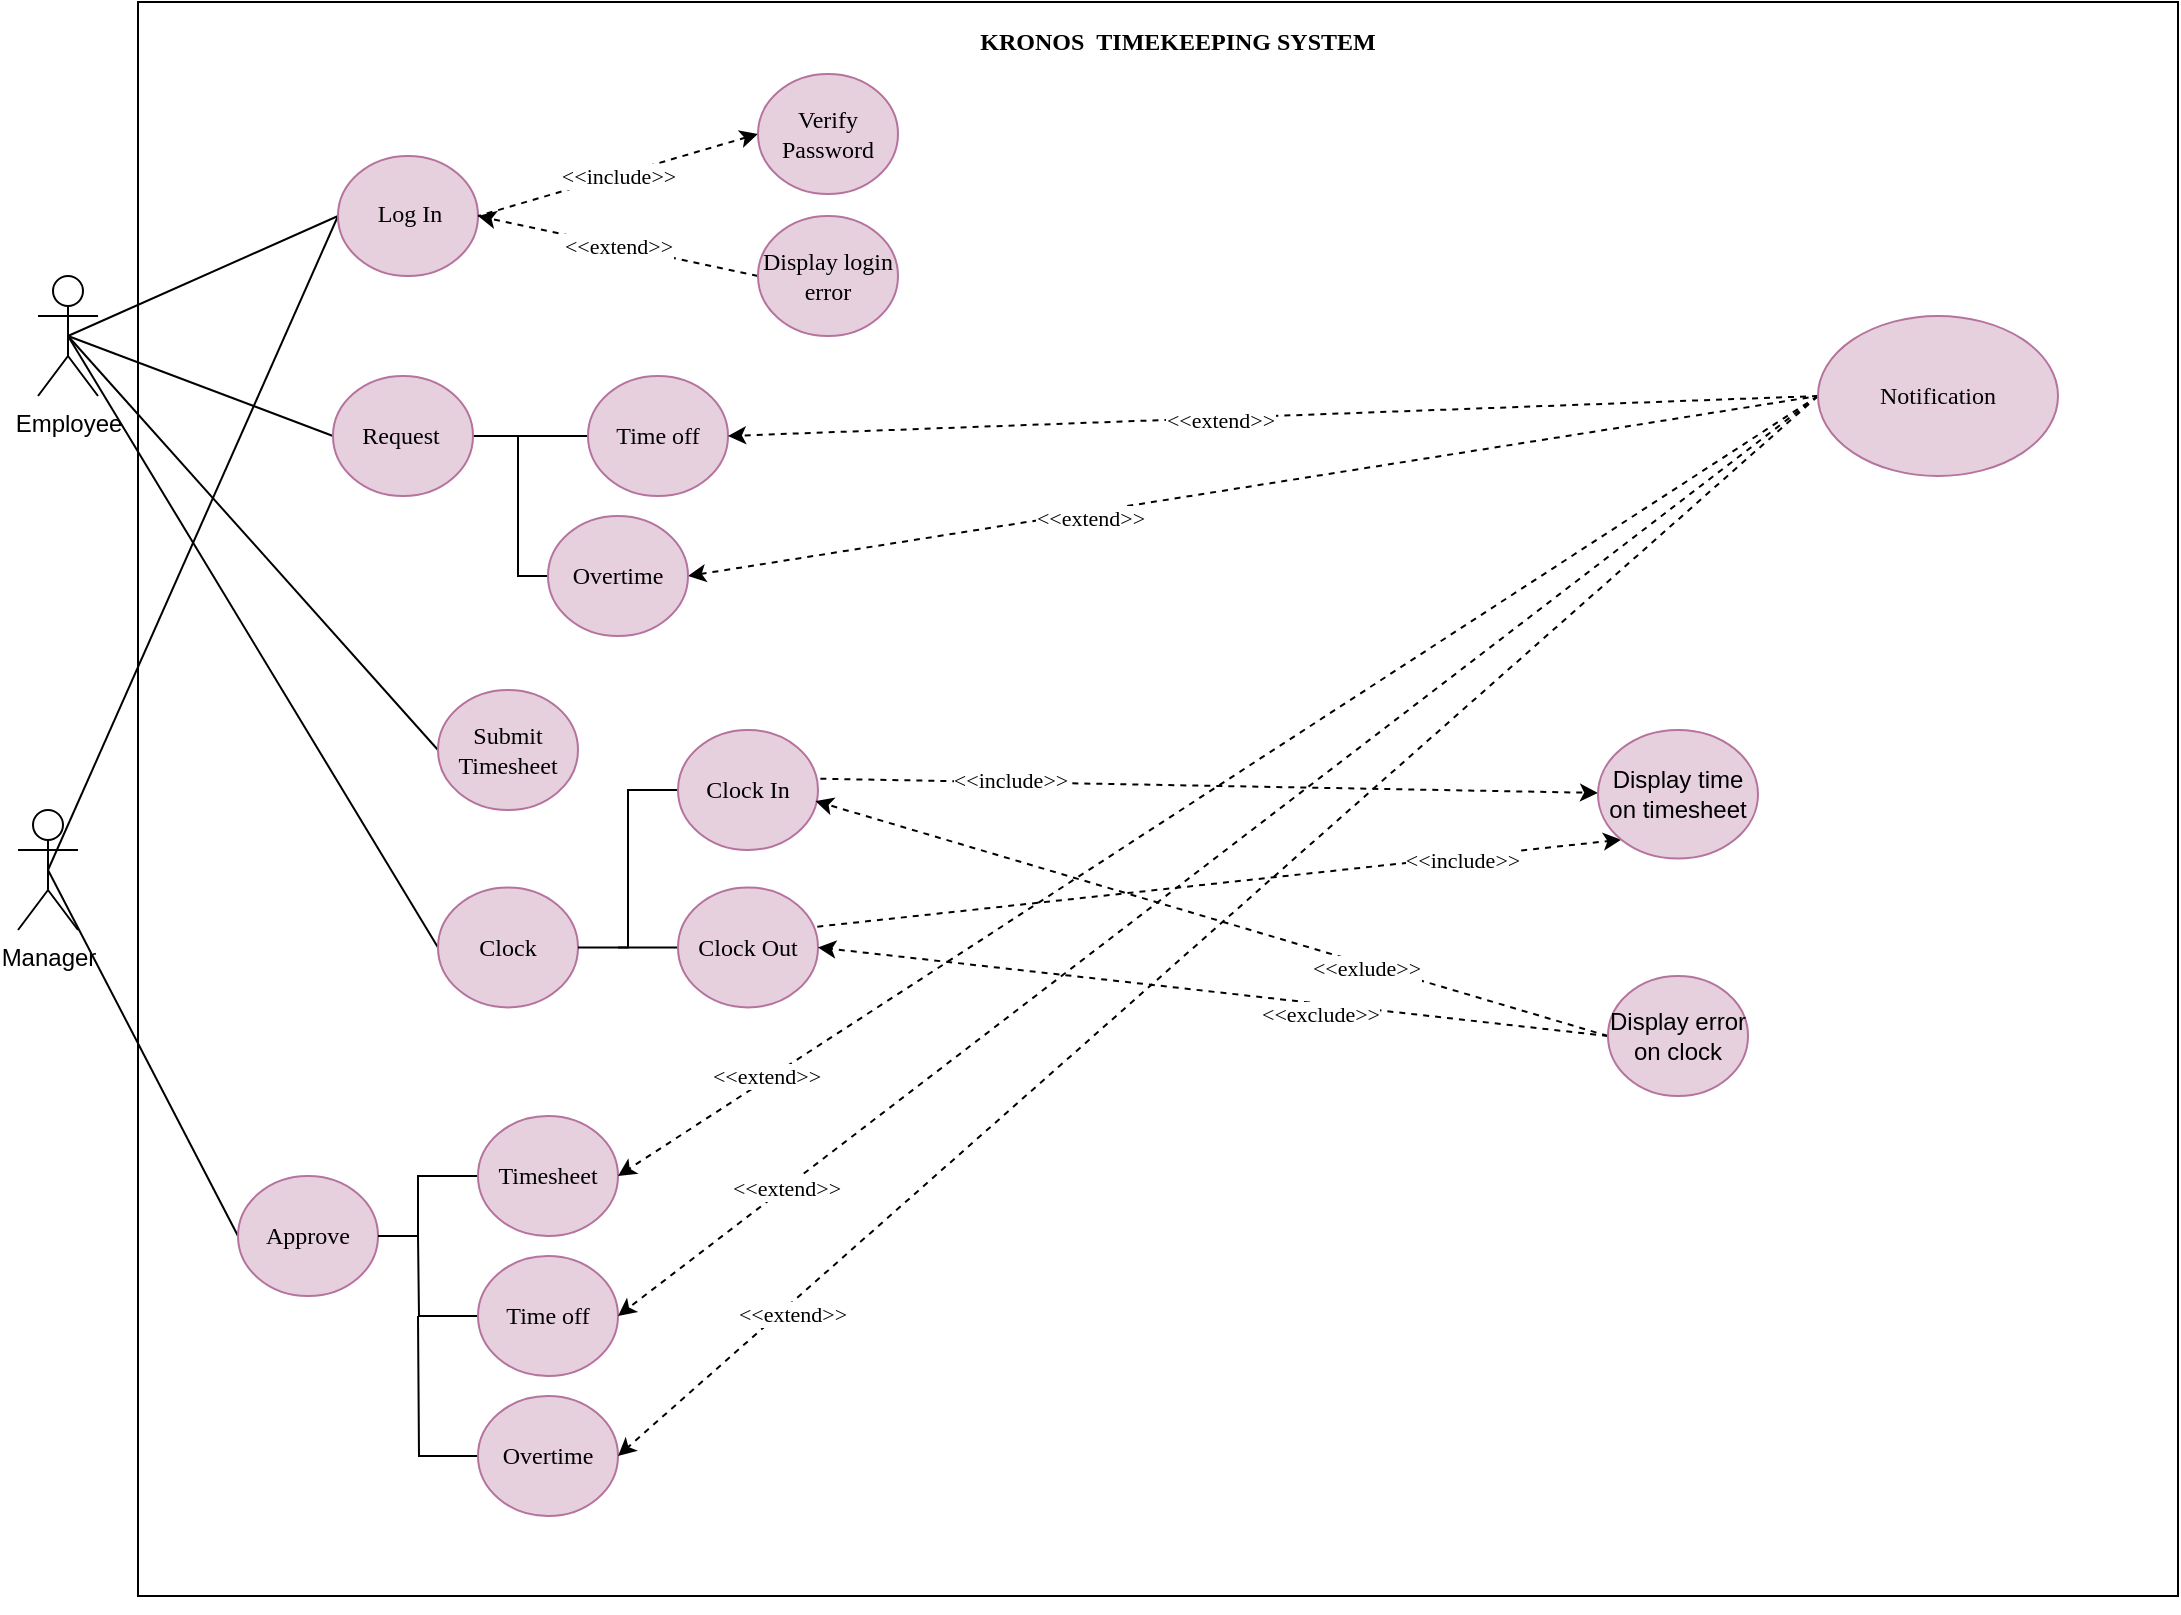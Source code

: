 <mxfile version="13.7.4" type="github">
  <diagram name="Use Case Diagram - Kronos" id="e7e014a7-5840-1c2e-5031-d8a46d1fe8dd">
    <mxGraphModel dx="1351" dy="1787" grid="1" gridSize="10" guides="1" tooltips="1" connect="1" arrows="1" fold="1" page="1" pageScale="1" pageWidth="1169" pageHeight="826" background="#ffffff" math="0" shadow="0">
      <root>
        <mxCell id="0" />
        <mxCell id="1" parent="0" />
        <mxCell id="o9tcD4hmygBaCGeAGvL4-127" value="" style="rounded=0;whiteSpace=wrap;html=1;strokeColor=#000000;fillColor=#FFFFFF;fontFamily=Garamond;" vertex="1" parent="1">
          <mxGeometry x="90" y="-820" width="1020" height="797" as="geometry" />
        </mxCell>
        <mxCell id="o9tcD4hmygBaCGeAGvL4-79" style="edgeStyle=none;rounded=0;orthogonalLoop=1;jettySize=auto;html=1;exitX=0.5;exitY=0.5;exitDx=0;exitDy=0;exitPerimeter=0;entryX=0;entryY=0.5;entryDx=0;entryDy=0;endArrow=none;endFill=0;strokeColor=#000000;" edge="1" parent="1" source="o9tcD4hmygBaCGeAGvL4-42" target="o9tcD4hmygBaCGeAGvL4-47">
          <mxGeometry relative="1" as="geometry" />
        </mxCell>
        <mxCell id="o9tcD4hmygBaCGeAGvL4-42" value="Employee" style="shape=umlActor;verticalLabelPosition=bottom;verticalAlign=top;html=1;outlineConnect=0;" vertex="1" parent="1">
          <mxGeometry x="40" y="-683" width="30" height="60" as="geometry" />
        </mxCell>
        <mxCell id="o9tcD4hmygBaCGeAGvL4-43" value="Manager" style="shape=umlActor;verticalLabelPosition=bottom;verticalAlign=top;html=1;outlineConnect=0;" vertex="1" parent="1">
          <mxGeometry x="30" y="-416.0" width="30" height="60" as="geometry" />
        </mxCell>
        <mxCell id="o9tcD4hmygBaCGeAGvL4-80" style="edgeStyle=none;rounded=0;orthogonalLoop=1;jettySize=auto;html=1;exitX=0;exitY=0.5;exitDx=0;exitDy=0;endArrow=none;endFill=0;strokeColor=#000000;entryX=0.5;entryY=0.5;entryDx=0;entryDy=0;entryPerimeter=0;" edge="1" parent="1" source="o9tcD4hmygBaCGeAGvL4-46" target="o9tcD4hmygBaCGeAGvL4-42">
          <mxGeometry relative="1" as="geometry">
            <mxPoint x="120" y="-343" as="targetPoint" />
          </mxGeometry>
        </mxCell>
        <mxCell id="o9tcD4hmygBaCGeAGvL4-83" style="edgeStyle=none;rounded=0;orthogonalLoop=1;jettySize=auto;html=1;exitX=0;exitY=0.5;exitDx=0;exitDy=0;entryX=0.5;entryY=0.5;entryDx=0;entryDy=0;entryPerimeter=0;endArrow=none;endFill=0;strokeColor=#000000;" edge="1" parent="1" source="o9tcD4hmygBaCGeAGvL4-46" target="o9tcD4hmygBaCGeAGvL4-43">
          <mxGeometry relative="1" as="geometry" />
        </mxCell>
        <mxCell id="o9tcD4hmygBaCGeAGvL4-46" value="" style="ellipse;whiteSpace=wrap;html=1;strokeColor=#B5739D;fillColor=#E6D0DE;" vertex="1" parent="1">
          <mxGeometry x="190" y="-743" width="70" height="60" as="geometry" />
        </mxCell>
        <mxCell id="o9tcD4hmygBaCGeAGvL4-129" style="edgeStyle=orthogonalEdgeStyle;rounded=0;orthogonalLoop=1;jettySize=auto;html=1;exitX=1;exitY=0.5;exitDx=0;exitDy=0;entryX=0;entryY=0.5;entryDx=0;entryDy=0;startArrow=none;startFill=0;endArrow=none;endFill=0;strokeColor=#000000;fontFamily=Garamond;" edge="1" parent="1" source="o9tcD4hmygBaCGeAGvL4-47" target="o9tcD4hmygBaCGeAGvL4-48">
          <mxGeometry relative="1" as="geometry" />
        </mxCell>
        <mxCell id="o9tcD4hmygBaCGeAGvL4-47" value="&lt;font face=&quot;Garamond&quot;&gt;Request&amp;nbsp;&lt;/font&gt;" style="ellipse;whiteSpace=wrap;html=1;strokeColor=#B5739D;fillColor=#E6D0DE;" vertex="1" parent="1">
          <mxGeometry x="187.5" y="-633" width="70" height="60" as="geometry" />
        </mxCell>
        <mxCell id="o9tcD4hmygBaCGeAGvL4-48" value="Time off" style="ellipse;whiteSpace=wrap;html=1;strokeColor=#B5739D;fillColor=#E6D0DE;fontStyle=0;fontFamily=Garamond;" vertex="1" parent="1">
          <mxGeometry x="315" y="-633" width="70" height="60" as="geometry" />
        </mxCell>
        <mxCell id="o9tcD4hmygBaCGeAGvL4-99" style="edgeStyle=none;rounded=0;orthogonalLoop=1;jettySize=auto;html=1;exitX=1;exitY=0.5;exitDx=0;exitDy=0;entryX=0;entryY=0.5;entryDx=0;entryDy=0;dashed=1;startArrow=classic;startFill=1;endArrow=none;endFill=0;strokeColor=#000000;fontFamily=Garamond;" edge="1" parent="1" source="o9tcD4hmygBaCGeAGvL4-49" target="o9tcD4hmygBaCGeAGvL4-98">
          <mxGeometry relative="1" as="geometry" />
        </mxCell>
        <mxCell id="o9tcD4hmygBaCGeAGvL4-139" value="&amp;lt;&amp;lt;extend&amp;gt;&amp;gt;" style="edgeLabel;html=1;align=center;verticalAlign=middle;resizable=0;points=[];fontFamily=Garamond;" vertex="1" connectable="0" parent="o9tcD4hmygBaCGeAGvL4-99">
          <mxGeometry x="-0.29" y="-3" relative="1" as="geometry">
            <mxPoint as="offset" />
          </mxGeometry>
        </mxCell>
        <mxCell id="o9tcD4hmygBaCGeAGvL4-130" style="edgeStyle=orthogonalEdgeStyle;rounded=0;orthogonalLoop=1;jettySize=auto;html=1;exitX=0;exitY=0.5;exitDx=0;exitDy=0;startArrow=none;startFill=0;endArrow=none;endFill=0;strokeColor=#000000;fontFamily=Garamond;" edge="1" parent="1" source="o9tcD4hmygBaCGeAGvL4-49">
          <mxGeometry relative="1" as="geometry">
            <mxPoint x="280" y="-603" as="targetPoint" />
            <Array as="points">
              <mxPoint x="280" y="-533" />
            </Array>
          </mxGeometry>
        </mxCell>
        <mxCell id="o9tcD4hmygBaCGeAGvL4-49" value="&lt;font face=&quot;Garamond&quot;&gt;Overtime&lt;/font&gt;" style="ellipse;whiteSpace=wrap;html=1;strokeColor=#B5739D;fillColor=#E6D0DE;" vertex="1" parent="1">
          <mxGeometry x="295" y="-563" width="70" height="60" as="geometry" />
        </mxCell>
        <mxCell id="o9tcD4hmygBaCGeAGvL4-50" value="&lt;font face=&quot;Garamond&quot;&gt;Log In&lt;/font&gt;" style="text;html=1;strokeColor=none;fillColor=none;align=center;verticalAlign=middle;whiteSpace=wrap;rounded=0;" vertex="1" parent="1">
          <mxGeometry x="206" y="-724" width="40" height="20" as="geometry" />
        </mxCell>
        <mxCell id="o9tcD4hmygBaCGeAGvL4-91" style="edgeStyle=none;rounded=0;orthogonalLoop=1;jettySize=auto;html=1;exitX=0;exitY=0.5;exitDx=0;exitDy=0;entryX=0.5;entryY=0.5;entryDx=0;entryDy=0;entryPerimeter=0;endArrow=none;endFill=0;strokeColor=#000000;fontFamily=Garamond;" edge="1" parent="1" source="o9tcD4hmygBaCGeAGvL4-51" target="o9tcD4hmygBaCGeAGvL4-42">
          <mxGeometry relative="1" as="geometry" />
        </mxCell>
        <mxCell id="o9tcD4hmygBaCGeAGvL4-51" value="&lt;font face=&quot;Garamond&quot;&gt;Submit Timesheet&lt;/font&gt;" style="ellipse;whiteSpace=wrap;html=1;strokeColor=#B5739D;fillColor=#E6D0DE;" vertex="1" parent="1">
          <mxGeometry x="240" y="-476" width="70" height="60" as="geometry" />
        </mxCell>
        <mxCell id="o9tcD4hmygBaCGeAGvL4-81" style="edgeStyle=none;rounded=0;orthogonalLoop=1;jettySize=auto;html=1;exitX=0;exitY=0.5;exitDx=0;exitDy=0;endArrow=none;endFill=0;strokeColor=#000000;entryX=0.5;entryY=0.5;entryDx=0;entryDy=0;entryPerimeter=0;" edge="1" parent="1" source="o9tcD4hmygBaCGeAGvL4-52" target="o9tcD4hmygBaCGeAGvL4-42">
          <mxGeometry relative="1" as="geometry">
            <mxPoint x="120" y="-343" as="targetPoint" />
          </mxGeometry>
        </mxCell>
        <mxCell id="o9tcD4hmygBaCGeAGvL4-52" value="&lt;font face=&quot;Garamond&quot;&gt;Clock&lt;/font&gt;" style="ellipse;whiteSpace=wrap;html=1;strokeColor=#B5739D;fillColor=#E6D0DE;" vertex="1" parent="1">
          <mxGeometry x="240" y="-377.29" width="70" height="60" as="geometry" />
        </mxCell>
        <mxCell id="o9tcD4hmygBaCGeAGvL4-113" style="edgeStyle=none;rounded=0;orthogonalLoop=1;jettySize=auto;html=1;exitX=1.017;exitY=0.406;exitDx=0;exitDy=0;dashed=1;startArrow=none;startFill=0;endArrow=classic;endFill=1;strokeColor=#000000;fontFamily=Garamond;exitPerimeter=0;" edge="1" parent="1" source="o9tcD4hmygBaCGeAGvL4-53" target="o9tcD4hmygBaCGeAGvL4-110">
          <mxGeometry relative="1" as="geometry" />
        </mxCell>
        <mxCell id="o9tcD4hmygBaCGeAGvL4-115" value="&amp;lt;&amp;lt;include&amp;gt;&amp;gt;" style="edgeLabel;html=1;align=center;verticalAlign=middle;resizable=0;points=[];fontFamily=Garamond;" vertex="1" connectable="0" parent="o9tcD4hmygBaCGeAGvL4-113">
          <mxGeometry x="-0.511" y="1" relative="1" as="geometry">
            <mxPoint as="offset" />
          </mxGeometry>
        </mxCell>
        <mxCell id="o9tcD4hmygBaCGeAGvL4-134" style="edgeStyle=orthogonalEdgeStyle;rounded=0;orthogonalLoop=1;jettySize=auto;html=1;exitX=0;exitY=0.5;exitDx=0;exitDy=0;entryX=1;entryY=0.5;entryDx=0;entryDy=0;startArrow=none;startFill=0;endArrow=none;endFill=0;strokeColor=#000000;fontFamily=Garamond;" edge="1" parent="1" source="o9tcD4hmygBaCGeAGvL4-53" target="o9tcD4hmygBaCGeAGvL4-52">
          <mxGeometry relative="1" as="geometry" />
        </mxCell>
        <mxCell id="o9tcD4hmygBaCGeAGvL4-53" value="&lt;font face=&quot;Garamond&quot;&gt;Clock In&lt;/font&gt;" style="ellipse;whiteSpace=wrap;html=1;strokeColor=#B5739D;fillColor=#E6D0DE;" vertex="1" parent="1">
          <mxGeometry x="360" y="-456" width="70" height="60" as="geometry" />
        </mxCell>
        <mxCell id="o9tcD4hmygBaCGeAGvL4-117" style="edgeStyle=none;rounded=0;orthogonalLoop=1;jettySize=auto;html=1;exitX=0.995;exitY=0.327;exitDx=0;exitDy=0;entryX=0;entryY=1;entryDx=0;entryDy=0;dashed=1;startArrow=none;startFill=0;endArrow=classic;endFill=1;strokeColor=#000000;fontFamily=Garamond;exitPerimeter=0;" edge="1" parent="1" source="o9tcD4hmygBaCGeAGvL4-54" target="o9tcD4hmygBaCGeAGvL4-110">
          <mxGeometry relative="1" as="geometry" />
        </mxCell>
        <mxCell id="o9tcD4hmygBaCGeAGvL4-119" value="&amp;lt;&amp;lt;include&amp;gt;&amp;gt;" style="edgeLabel;html=1;align=center;verticalAlign=middle;resizable=0;points=[];fontFamily=Garamond;" vertex="1" connectable="0" parent="o9tcD4hmygBaCGeAGvL4-117">
          <mxGeometry x="0.596" y="-1" relative="1" as="geometry">
            <mxPoint x="1" as="offset" />
          </mxGeometry>
        </mxCell>
        <mxCell id="o9tcD4hmygBaCGeAGvL4-135" style="edgeStyle=orthogonalEdgeStyle;rounded=0;orthogonalLoop=1;jettySize=auto;html=1;exitX=0;exitY=0.5;exitDx=0;exitDy=0;startArrow=none;startFill=0;endArrow=none;endFill=0;strokeColor=#000000;fontFamily=Garamond;" edge="1" parent="1" source="o9tcD4hmygBaCGeAGvL4-54">
          <mxGeometry relative="1" as="geometry">
            <mxPoint x="330" y="-347.5" as="targetPoint" />
          </mxGeometry>
        </mxCell>
        <mxCell id="o9tcD4hmygBaCGeAGvL4-54" value="&lt;font face=&quot;Garamond&quot;&gt;Clock Out&lt;/font&gt;" style="ellipse;whiteSpace=wrap;html=1;strokeColor=#B5739D;fillColor=#E6D0DE;" vertex="1" parent="1">
          <mxGeometry x="360" y="-377.29" width="70" height="60" as="geometry" />
        </mxCell>
        <mxCell id="o9tcD4hmygBaCGeAGvL4-84" style="edgeStyle=none;rounded=0;orthogonalLoop=1;jettySize=auto;html=1;exitX=0;exitY=0.5;exitDx=0;exitDy=0;endArrow=none;endFill=0;strokeColor=#000000;entryX=0.5;entryY=0.5;entryDx=0;entryDy=0;entryPerimeter=0;" edge="1" parent="1" source="o9tcD4hmygBaCGeAGvL4-55" target="o9tcD4hmygBaCGeAGvL4-43">
          <mxGeometry relative="1" as="geometry">
            <mxPoint x="120" y="-23" as="targetPoint" />
          </mxGeometry>
        </mxCell>
        <mxCell id="o9tcD4hmygBaCGeAGvL4-55" value="&lt;font face=&quot;Garamond&quot;&gt;Approve&lt;/font&gt;" style="ellipse;whiteSpace=wrap;html=1;strokeColor=#B5739D;fillColor=#E6D0DE;" vertex="1" parent="1">
          <mxGeometry x="140" y="-233" width="70" height="60" as="geometry" />
        </mxCell>
        <mxCell id="o9tcD4hmygBaCGeAGvL4-140" style="edgeStyle=orthogonalEdgeStyle;rounded=0;orthogonalLoop=1;jettySize=auto;html=1;exitX=0;exitY=0.5;exitDx=0;exitDy=0;entryX=1;entryY=0.5;entryDx=0;entryDy=0;startArrow=none;startFill=0;endArrow=none;endFill=0;strokeColor=#000000;fontFamily=Garamond;" edge="1" parent="1" source="o9tcD4hmygBaCGeAGvL4-56" target="o9tcD4hmygBaCGeAGvL4-55">
          <mxGeometry relative="1" as="geometry">
            <Array as="points">
              <mxPoint x="230" y="-233" />
              <mxPoint x="230" y="-203" />
            </Array>
          </mxGeometry>
        </mxCell>
        <mxCell id="o9tcD4hmygBaCGeAGvL4-56" value="&lt;span style=&quot;font-weight: normal&quot;&gt;Timesheet&lt;/span&gt;" style="ellipse;whiteSpace=wrap;html=1;strokeColor=#B5739D;fillColor=#E6D0DE;fontStyle=1;fontFamily=Garamond;" vertex="1" parent="1">
          <mxGeometry x="260" y="-263" width="70" height="60" as="geometry" />
        </mxCell>
        <mxCell id="o9tcD4hmygBaCGeAGvL4-142" style="edgeStyle=orthogonalEdgeStyle;rounded=0;orthogonalLoop=1;jettySize=auto;html=1;exitX=0;exitY=0.5;exitDx=0;exitDy=0;startArrow=none;startFill=0;endArrow=none;endFill=0;strokeColor=#000000;fontFamily=Garamond;" edge="1" parent="1" source="o9tcD4hmygBaCGeAGvL4-57">
          <mxGeometry relative="1" as="geometry">
            <mxPoint x="230" y="-203" as="targetPoint" />
          </mxGeometry>
        </mxCell>
        <mxCell id="o9tcD4hmygBaCGeAGvL4-57" value="&lt;font face=&quot;Garamond&quot;&gt;Time off&lt;/font&gt;" style="ellipse;whiteSpace=wrap;html=1;strokeColor=#B5739D;fillColor=#E6D0DE;" vertex="1" parent="1">
          <mxGeometry x="260" y="-193" width="70" height="60" as="geometry" />
        </mxCell>
        <mxCell id="o9tcD4hmygBaCGeAGvL4-143" style="edgeStyle=orthogonalEdgeStyle;rounded=0;orthogonalLoop=1;jettySize=auto;html=1;exitX=0;exitY=0.5;exitDx=0;exitDy=0;startArrow=none;startFill=0;endArrow=none;endFill=0;strokeColor=#000000;fontFamily=Garamond;" edge="1" parent="1" source="o9tcD4hmygBaCGeAGvL4-58">
          <mxGeometry relative="1" as="geometry">
            <mxPoint x="230" y="-163" as="targetPoint" />
          </mxGeometry>
        </mxCell>
        <mxCell id="o9tcD4hmygBaCGeAGvL4-58" value="&lt;font face=&quot;Garamond&quot;&gt;Overtime&lt;br&gt;&lt;/font&gt;" style="ellipse;whiteSpace=wrap;html=1;strokeColor=#B5739D;fillColor=#E6D0DE;" vertex="1" parent="1">
          <mxGeometry x="260" y="-123" width="70" height="60" as="geometry" />
        </mxCell>
        <mxCell id="o9tcD4hmygBaCGeAGvL4-96" value="&amp;lt;&amp;lt;include&amp;gt;&amp;gt;" style="edgeStyle=none;rounded=0;orthogonalLoop=1;jettySize=auto;html=1;exitX=0;exitY=0.5;exitDx=0;exitDy=0;entryX=1;entryY=0.5;entryDx=0;entryDy=0;endArrow=none;endFill=0;fontFamily=Garamond;dashed=1;startArrow=classic;startFill=1;" edge="1" parent="1" source="o9tcD4hmygBaCGeAGvL4-94" target="o9tcD4hmygBaCGeAGvL4-46">
          <mxGeometry relative="1" as="geometry" />
        </mxCell>
        <mxCell id="o9tcD4hmygBaCGeAGvL4-94" value="Verify Password" style="ellipse;whiteSpace=wrap;html=1;strokeColor=#B5739D;fillColor=#E6D0DE;fontFamily=Garamond;" vertex="1" parent="1">
          <mxGeometry x="400" y="-784" width="70" height="60" as="geometry" />
        </mxCell>
        <mxCell id="o9tcD4hmygBaCGeAGvL4-97" value="&amp;lt;&amp;lt;extend&amp;gt;&amp;gt;" style="edgeStyle=none;rounded=0;orthogonalLoop=1;jettySize=auto;html=1;exitX=0;exitY=0.5;exitDx=0;exitDy=0;entryX=1;entryY=0.5;entryDx=0;entryDy=0;dashed=1;startArrow=none;startFill=0;endArrow=classic;endFill=1;strokeColor=#000000;fontFamily=Garamond;" edge="1" parent="1" source="o9tcD4hmygBaCGeAGvL4-95" target="o9tcD4hmygBaCGeAGvL4-46">
          <mxGeometry relative="1" as="geometry" />
        </mxCell>
        <mxCell id="o9tcD4hmygBaCGeAGvL4-95" value="&lt;font face=&quot;Garamond&quot;&gt;Display login error&lt;/font&gt;" style="ellipse;whiteSpace=wrap;html=1;strokeColor=#B5739D;fillColor=#E6D0DE;" vertex="1" parent="1">
          <mxGeometry x="400" y="-713" width="70" height="60" as="geometry" />
        </mxCell>
        <mxCell id="o9tcD4hmygBaCGeAGvL4-100" style="edgeStyle=none;rounded=0;orthogonalLoop=1;jettySize=auto;html=1;exitX=0;exitY=0.5;exitDx=0;exitDy=0;entryX=1;entryY=0.5;entryDx=0;entryDy=0;dashed=1;startArrow=none;startFill=0;endArrow=classic;endFill=1;strokeColor=#000000;fontFamily=Garamond;" edge="1" parent="1" source="o9tcD4hmygBaCGeAGvL4-98" target="o9tcD4hmygBaCGeAGvL4-48">
          <mxGeometry relative="1" as="geometry" />
        </mxCell>
        <mxCell id="o9tcD4hmygBaCGeAGvL4-105" value="&amp;lt;&amp;lt;extend&amp;gt;&amp;gt;" style="edgeLabel;html=1;align=center;verticalAlign=middle;resizable=0;points=[];fontFamily=Garamond;" vertex="1" connectable="0" parent="o9tcD4hmygBaCGeAGvL4-100">
          <mxGeometry x="0.099" y="1" relative="1" as="geometry">
            <mxPoint as="offset" />
          </mxGeometry>
        </mxCell>
        <mxCell id="o9tcD4hmygBaCGeAGvL4-102" style="edgeStyle=none;rounded=0;orthogonalLoop=1;jettySize=auto;html=1;exitX=0;exitY=0.5;exitDx=0;exitDy=0;entryX=1;entryY=0.5;entryDx=0;entryDy=0;dashed=1;startArrow=none;startFill=0;endArrow=classic;endFill=1;strokeColor=#000000;fontFamily=Garamond;" edge="1" parent="1" source="o9tcD4hmygBaCGeAGvL4-98" target="o9tcD4hmygBaCGeAGvL4-56">
          <mxGeometry relative="1" as="geometry" />
        </mxCell>
        <mxCell id="o9tcD4hmygBaCGeAGvL4-136" value="&amp;lt;&amp;lt;extend&amp;gt;&amp;gt;" style="edgeLabel;html=1;align=center;verticalAlign=middle;resizable=0;points=[];fontFamily=Garamond;" vertex="1" connectable="0" parent="o9tcD4hmygBaCGeAGvL4-102">
          <mxGeometry x="0.749" y="-2" relative="1" as="geometry">
            <mxPoint as="offset" />
          </mxGeometry>
        </mxCell>
        <mxCell id="o9tcD4hmygBaCGeAGvL4-103" style="edgeStyle=none;rounded=0;orthogonalLoop=1;jettySize=auto;html=1;exitX=0;exitY=0.5;exitDx=0;exitDy=0;entryX=1;entryY=0.5;entryDx=0;entryDy=0;dashed=1;startArrow=none;startFill=0;endArrow=classic;endFill=1;strokeColor=#000000;fontFamily=Garamond;" edge="1" parent="1" source="o9tcD4hmygBaCGeAGvL4-98" target="o9tcD4hmygBaCGeAGvL4-57">
          <mxGeometry relative="1" as="geometry" />
        </mxCell>
        <mxCell id="o9tcD4hmygBaCGeAGvL4-137" value="&amp;lt;&amp;lt;extend&amp;gt;&amp;gt;" style="edgeLabel;html=1;align=center;verticalAlign=middle;resizable=0;points=[];fontFamily=Garamond;" vertex="1" connectable="0" parent="o9tcD4hmygBaCGeAGvL4-103">
          <mxGeometry x="0.722" relative="1" as="geometry">
            <mxPoint as="offset" />
          </mxGeometry>
        </mxCell>
        <mxCell id="o9tcD4hmygBaCGeAGvL4-104" style="edgeStyle=none;rounded=0;orthogonalLoop=1;jettySize=auto;html=1;exitX=0;exitY=0.5;exitDx=0;exitDy=0;entryX=1;entryY=0.5;entryDx=0;entryDy=0;dashed=1;startArrow=none;startFill=0;endArrow=classic;endFill=1;strokeColor=#000000;fontFamily=Garamond;" edge="1" parent="1" source="o9tcD4hmygBaCGeAGvL4-98" target="o9tcD4hmygBaCGeAGvL4-58">
          <mxGeometry relative="1" as="geometry" />
        </mxCell>
        <mxCell id="o9tcD4hmygBaCGeAGvL4-138" value="&amp;lt;&amp;lt;extend&amp;gt;&amp;gt;" style="edgeLabel;html=1;align=center;verticalAlign=middle;resizable=0;points=[];fontFamily=Garamond;" vertex="1" connectable="0" parent="o9tcD4hmygBaCGeAGvL4-104">
          <mxGeometry x="0.719" y="4" relative="1" as="geometry">
            <mxPoint as="offset" />
          </mxGeometry>
        </mxCell>
        <mxCell id="o9tcD4hmygBaCGeAGvL4-98" value="&lt;font face=&quot;Garamond&quot;&gt;Notification&lt;/font&gt;" style="ellipse;whiteSpace=wrap;html=1;strokeColor=#B5739D;fillColor=#E6D0DE;" vertex="1" parent="1">
          <mxGeometry x="930" y="-663" width="120" height="80" as="geometry" />
        </mxCell>
        <mxCell id="o9tcD4hmygBaCGeAGvL4-110" value="Display time on timesheet" style="ellipse;whiteSpace=wrap;html=1;strokeColor=#B5739D;fillColor=#E6D0DE;" vertex="1" parent="1">
          <mxGeometry x="820" y="-456" width="80" height="64.29" as="geometry" />
        </mxCell>
        <mxCell id="o9tcD4hmygBaCGeAGvL4-114" style="edgeStyle=none;rounded=0;orthogonalLoop=1;jettySize=auto;html=1;exitX=0;exitY=0.5;exitDx=0;exitDy=0;dashed=1;startArrow=none;startFill=0;endArrow=classic;endFill=1;strokeColor=#000000;fontFamily=Garamond;entryX=0.981;entryY=0.592;entryDx=0;entryDy=0;entryPerimeter=0;" edge="1" parent="1" source="o9tcD4hmygBaCGeAGvL4-111" target="o9tcD4hmygBaCGeAGvL4-53">
          <mxGeometry relative="1" as="geometry">
            <mxPoint x="700" y="-153" as="targetPoint" />
          </mxGeometry>
        </mxCell>
        <mxCell id="o9tcD4hmygBaCGeAGvL4-116" value="&amp;lt;&amp;lt;exlude&amp;gt;&amp;gt;" style="edgeLabel;html=1;align=center;verticalAlign=middle;resizable=0;points=[];fontFamily=Garamond;" vertex="1" connectable="0" parent="o9tcD4hmygBaCGeAGvL4-114">
          <mxGeometry x="-0.39" y="2" relative="1" as="geometry">
            <mxPoint as="offset" />
          </mxGeometry>
        </mxCell>
        <mxCell id="o9tcD4hmygBaCGeAGvL4-118" style="edgeStyle=none;rounded=0;orthogonalLoop=1;jettySize=auto;html=1;exitX=0;exitY=0.5;exitDx=0;exitDy=0;dashed=1;startArrow=none;startFill=0;endArrow=classic;endFill=1;strokeColor=#000000;fontFamily=Garamond;entryX=1;entryY=0.5;entryDx=0;entryDy=0;" edge="1" parent="1" source="o9tcD4hmygBaCGeAGvL4-111" target="o9tcD4hmygBaCGeAGvL4-54">
          <mxGeometry relative="1" as="geometry">
            <mxPoint x="700" y="-53" as="targetPoint" />
          </mxGeometry>
        </mxCell>
        <mxCell id="o9tcD4hmygBaCGeAGvL4-120" value="&amp;lt;&amp;lt;exclude&amp;gt;&amp;gt;" style="edgeLabel;html=1;align=center;verticalAlign=middle;resizable=0;points=[];fontFamily=Garamond;" vertex="1" connectable="0" parent="o9tcD4hmygBaCGeAGvL4-118">
          <mxGeometry x="-0.272" y="5" relative="1" as="geometry">
            <mxPoint as="offset" />
          </mxGeometry>
        </mxCell>
        <mxCell id="o9tcD4hmygBaCGeAGvL4-111" value="Display error on clock" style="ellipse;whiteSpace=wrap;html=1;strokeColor=#B5739D;fillColor=#E6D0DE;" vertex="1" parent="1">
          <mxGeometry x="825" y="-333" width="70" height="60" as="geometry" />
        </mxCell>
        <mxCell id="o9tcD4hmygBaCGeAGvL4-124" style="edgeStyle=none;rounded=0;orthogonalLoop=1;jettySize=auto;html=1;exitX=1;exitY=1;exitDx=0;exitDy=0;dashed=1;startArrow=none;startFill=0;endArrow=classic;endFill=1;strokeColor=#000000;fontFamily=Garamond;" edge="1" parent="1">
          <mxGeometry relative="1" as="geometry">
            <mxPoint x="870" y="-23" as="sourcePoint" />
            <mxPoint x="870" y="-23" as="targetPoint" />
          </mxGeometry>
        </mxCell>
        <mxCell id="o9tcD4hmygBaCGeAGvL4-144" value="KRONOS &amp;nbsp;TIMEKEEPING SYSTEM" style="text;html=1;strokeColor=none;fillColor=none;align=center;verticalAlign=middle;whiteSpace=wrap;rounded=0;fontFamily=Garamond;fontStyle=1" vertex="1" parent="1">
          <mxGeometry x="500" y="-810" width="220" height="20" as="geometry" />
        </mxCell>
      </root>
    </mxGraphModel>
  </diagram>
</mxfile>
